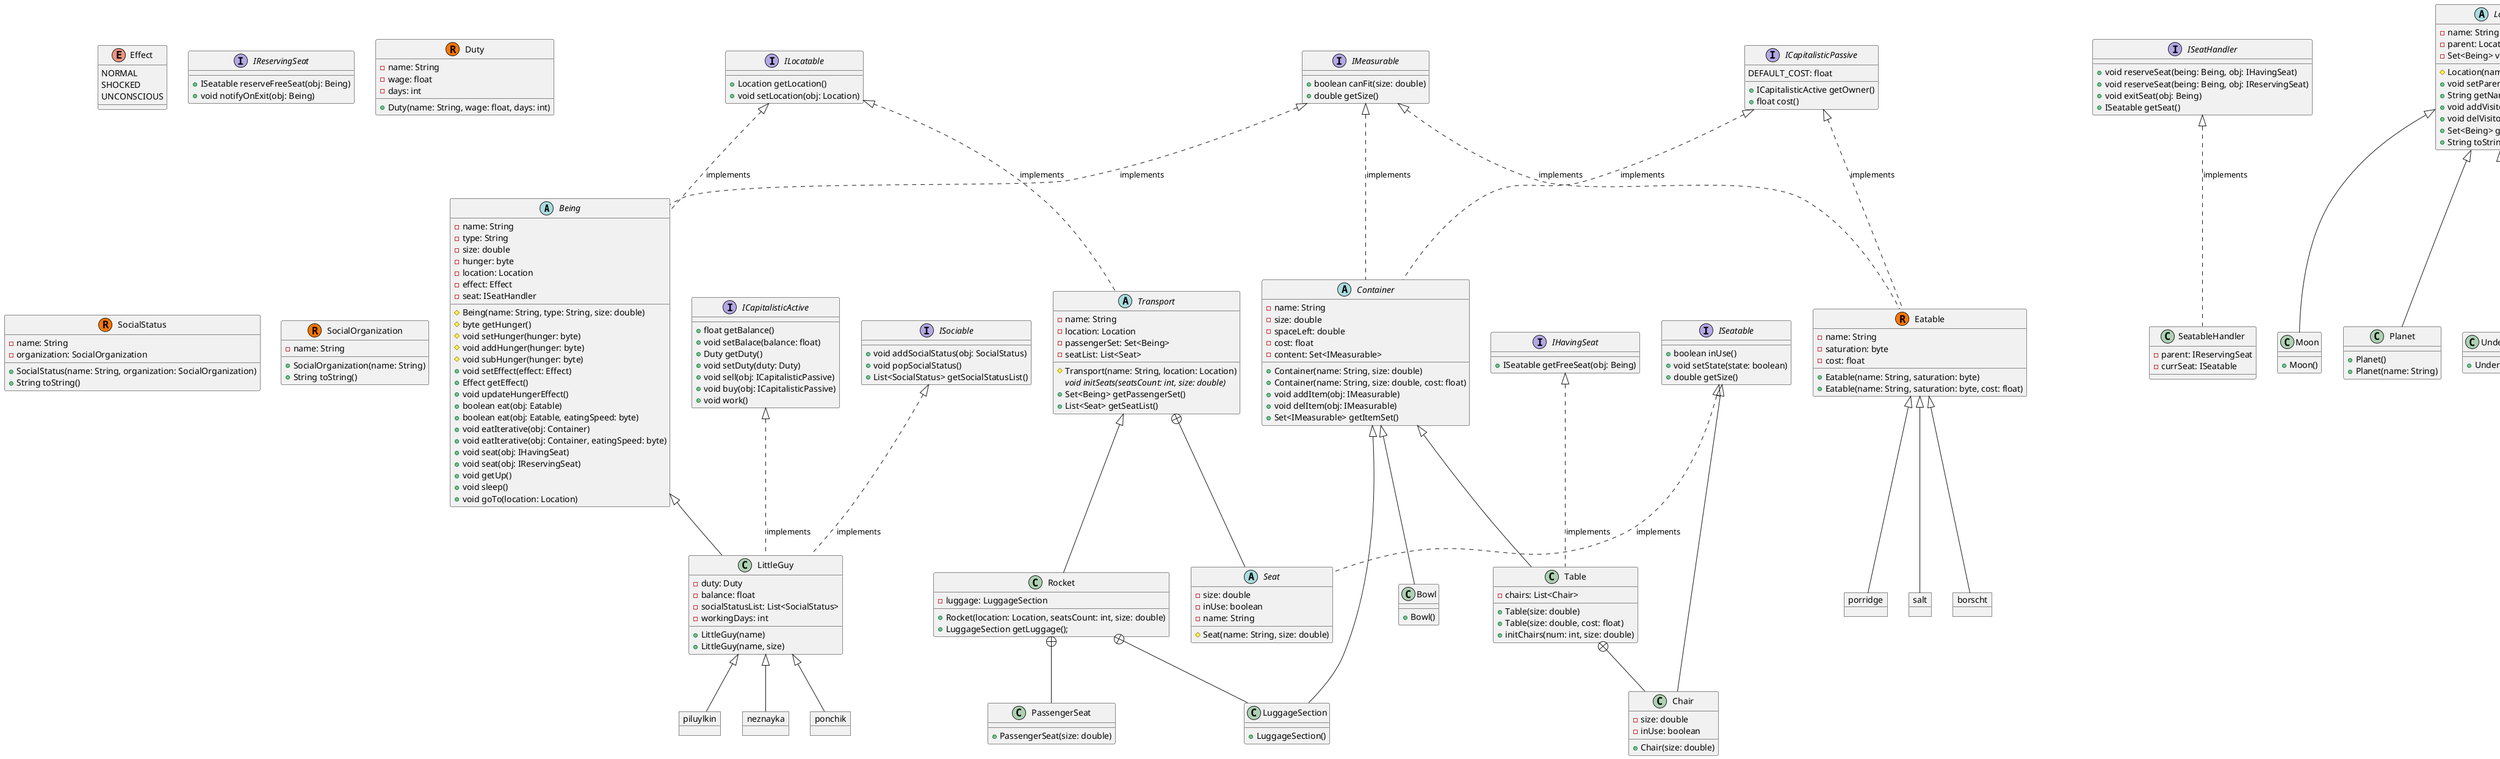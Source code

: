 @startuml name
Being <|-- LittleGuy
ICapitalisticActive <|.. LittleGuy : implements
ISociable <|.. LittleGuy : implements

object ponchik
object piluylkin
object neznayka

LittleGuy <|-- ponchik
LittleGuy <|-- piluylkin
LittleGuy <|-- neznayka

object borscht
object porridge
object salt
Eatable <|-- borscht
Eatable <|-- porridge
Eatable <|-- salt

ICapitalisticPassive <|.. Container : implements
ICapitalisticPassive <|.. Eatable : implements

IMeasurable <|.. Eatable : implements
IMeasurable <|.. Container : implements
IMeasurable <|.. Being : implements

Container <|-- Bowl
Container <|-- Table

IHavingSeat <|.. Table : implements

ISeatHandler <|.. SeatableHandler : implements

Table +-- Chair
ISeatable <|-- Chair

Transport <|-- Rocket
Transport +-- Seat
ISeatable <|.. Seat : implements
Rocket +-- PassengerSeat

Rocket +-- LuggageSection
Container <|-- LuggageSection

ILocatable <|.. Transport : implements
ILocatable <|.. Being : implements

Location <|-- Moon
Location <|-- Planet
Location <|-- Underground
Location <|-- Town
Location <|-- Cave

Log +-- Console

static class Log {
   {static} +String warnDecorate(line: String)
}

static class Console {
   {static} +void print(message: Object)
   {static} +void printf(message: String, Object ... args)
   {static} +void println(message: Object)
}

class LittleGuy {
   -duty: Duty
   -balance: float
   -socialStatusList: List<SocialStatus>
   -workingDays: int
   +LittleGuy(name)
   +LittleGuy(name, size)
}

abstract class Seat {
   -size: double
   -inUse: boolean
   -name: String
   #Seat(name: String, size: double)
}

class PassengerSeat {
   +PassengerSeat(size: double)
}

enum Effect {
   NORMAL
   SHOCKED
   UNCONSCIOUS
}

interface IHavingSeat {
   +ISeatable getFreeSeat(obj: Being)
}

interface ICapitalisticPassive {
   DEFAULT_COST: float
   +ICapitalisticActive getOwner()
   +float cost()
}

interface ICapitalisticActive {
   +float getBalance()
   +void setBalace(balance: float)
   +Duty getDuty()
   +void setDuty(duty: Duty)
   +void sell(obj: ICapitalisticPassive)
   +void buy(obj: ICapitalisticPassive)
   +void work()
}

interface ISeatable {
   +boolean inUse()
   +void setState(state: boolean)
   +double getSize()
}

interface ISeatHandler {
   +void reserveSeat(being: Being, obj: IHavingSeat)
   +void reserveSeat(being: Being, obj: IReservingSeat)
   +void exitSeat(obj: Being)
   +ISeatable getSeat()

}

interface ISociable {
   +void addSocialStatus(obj: SocialStatus)
   +void popSocialStatus()
   +List<SocialStatus> getSocialStatusList()
}

interface IReservingSeat {
   +ISeatable reserveFreeSeat(obj: Being)
   +void notifyOnExit(obj: Being)
}

abstract class Being {
   -name: String
   -type: String
   -size: double
   -hunger: byte
   -location: Location
   -effect: Effect
   -seat: ISeatHandler
   #Being(name: String, type: String, size: double)
   #byte getHunger()
   #void setHunger(hunger: byte)
   #void addHunger(hunger: byte)
   #void subHunger(hunger: byte)
   +void setEffect(effect: Effect)
   +Effect getEffect()
   +void updateHungerEffect()
   +boolean eat(obj: Eatable)
   +boolean eat(obj: Eatable, eatingSpeed: byte)
   +void eatIterative(obj: Container)
   +void eatIterative(obj: Container, eatingSpeed: byte)
   +void seat(obj: IHavingSeat)
   +void seat(obj: IReservingSeat)
   +void getUp()
   +void sleep()
   +void goTo(location: Location)
}

class Eatable << (R,#FF7700) >> {
   -name: String
   -saturation: byte
   -cost: float
   +Eatable(name: String, saturation: byte)
   +Eatable(name: String, saturation: byte, cost: float)
}

class Duty << (R,#FF7700) >> {
   -name: String
   -wage: float
   -days: int
   +Duty(name: String, wage: float, days: int)
}

class SocialStatus << (R,#FF7700) >> {
   -name: String
   -organization: SocialOrganization
   +SocialStatus(name: String, organization: SocialOrganization)
   +String toString()
}

class SocialOrganization << (R,#FF7700) >> {
   -name: String
   +SocialOrganization(name: String)
   +String toString()
}

class SeatableHandler {
   -parent: IReservingSeat
   -currSeat: ISeatable
}

abstract class Transport {
   -name: String
   -location: Location
   -passengerSet: Set<Being>
   -seatList: List<Seat>
   #Transport(name: String, location: Location)
   {abstract} void initSeats(seatsCount: int, size: double)
   +Set<Being> getPassengerSet()
   +List<Seat> getSeatList()
}

abstract class Container {
   -name: String
   -size: double
   -spaceLeft: double
   -cost: float
   -content: Set<IMeasurable>
   +Container(name: String, size: double)
   +Container(name: String, size: double, cost: float)
   +void addItem(obj: IMeasurable)
   +void delItem(obj: IMeasurable)
   +Set<IMeasurable> getItemSet()
}

class Table {
   -chairs: List<Chair>
   +Table(size: double)
   +Table(size: double, cost: float)
   +initChairs(num: int, size: double)
}

class Chair {
   -size: double
   -inUse: boolean
   +Chair(size: double)
}

class Bowl {
   +Bowl()
}

class LuggageSection {
   +LuggageSection()
}

class Rocket {
   -luggage: LuggageSection
   +Rocket(location: Location, seatsCount: int, size: double)
   +LuggageSection getLuggage();
}

class Moon {
   +Moon()
}

class Planet {
   +Planet()
   +Planet(name: String)
}

class Town {
   +Town()
   +Town(name: String)
}

class Underground {
   +Underground()
}

class Cave {
   +Cave()
}

abstract class Location {
   -name: String
   -parent: Location
   -Set<Being> visitorSet: Being
   #Location(name)
   +void setParent(obj: Location)
   +String getName()
   +void addVisitor(obj: Being)
   +void delVisitor(obj: Being)
   +Set<Being> getVisitorSet()
   +String toString()
}

interface IMeasurable {
   +boolean canFit(size: double)
   +double getSize()
}

interface ILocatable {
   +Location getLocation()
   +void setLocation(obj: Location)
}
@enduml

' make size attribute to define whether the item can be keepable in the Container or not
